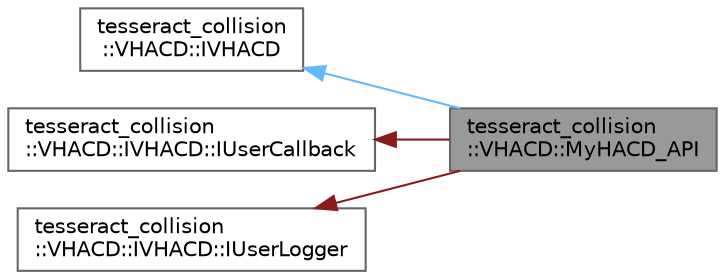 digraph "tesseract_collision::VHACD::MyHACD_API"
{
 // LATEX_PDF_SIZE
  bgcolor="transparent";
  edge [fontname=Helvetica,fontsize=10,labelfontname=Helvetica,labelfontsize=10];
  node [fontname=Helvetica,fontsize=10,shape=box,height=0.2,width=0.4];
  rankdir="LR";
  Node1 [label="tesseract_collision\l::VHACD::MyHACD_API",height=0.2,width=0.4,color="gray40", fillcolor="grey60", style="filled", fontcolor="black",tooltip=" "];
  Node2 -> Node1 [dir="back",color="steelblue1",style="solid"];
  Node2 [label="tesseract_collision\l::VHACD::IVHACD",height=0.2,width=0.4,color="gray40", fillcolor="white", style="filled",URL="$d0/d13/classtesseract__collision_1_1VHACD_1_1IVHACD.html",tooltip=" "];
  Node3 -> Node1 [dir="back",color="firebrick4",style="solid"];
  Node3 [label="tesseract_collision\l::VHACD::IVHACD::IUserCallback",height=0.2,width=0.4,color="gray40", fillcolor="white", style="filled",URL="$dd/d62/classtesseract__collision_1_1VHACD_1_1IVHACD_1_1IUserCallback.html",tooltip=" "];
  Node4 -> Node1 [dir="back",color="firebrick4",style="solid"];
  Node4 [label="tesseract_collision\l::VHACD::IVHACD::IUserLogger",height=0.2,width=0.4,color="gray40", fillcolor="white", style="filled",URL="$de/d74/classtesseract__collision_1_1VHACD_1_1IVHACD_1_1IUserLogger.html",tooltip=" "];
}
